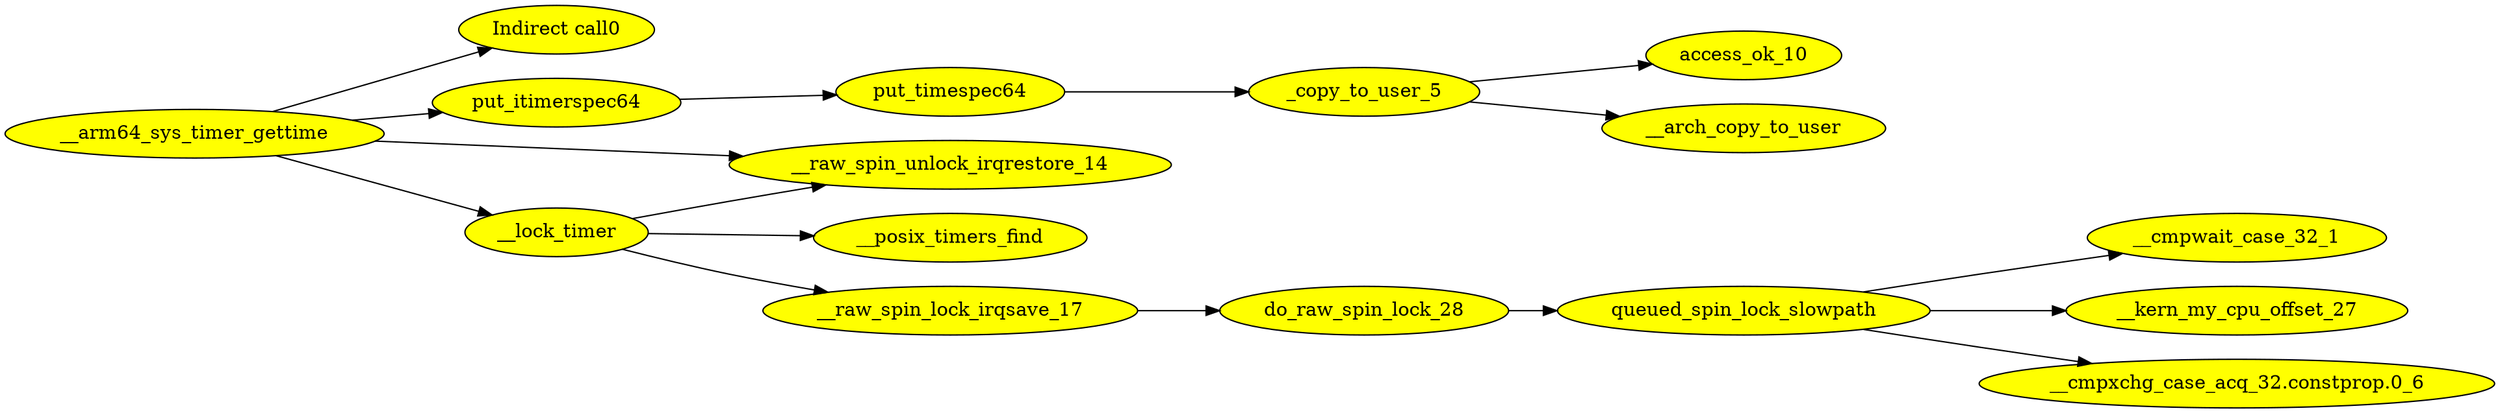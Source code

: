 digraph G {
rankdir=LR; node [style=filled fillcolor=yellow]
"__arm64_sys_timer_gettime"->"Indirect call0" [ edgeid = "1"]; 
"__arm64_sys_timer_gettime"->"put_itimerspec64" [ edgeid = "2"]; 
"put_itimerspec64"->"put_timespec64" [ edgeid = "3"]; 
"put_timespec64"->"_copy_to_user_5" [ edgeid = "4"]; 
"_copy_to_user_5"->"access_ok_10" [ edgeid = "5"]; 
"_copy_to_user_5"->"__arch_copy_to_user" [ edgeid = "6"]; 
"__arm64_sys_timer_gettime"->"__raw_spin_unlock_irqrestore_14" [ edgeid = "7"]; 
"__arm64_sys_timer_gettime"->"__lock_timer" [ edgeid = "8"]; 
"__lock_timer"->"__raw_spin_unlock_irqrestore_14" [ edgeid = "9"]; 
"__lock_timer"->"__posix_timers_find" [ edgeid = "10"]; 
"__lock_timer"->"__raw_spin_lock_irqsave_17" [ edgeid = "11"]; 
"__raw_spin_lock_irqsave_17"->"do_raw_spin_lock_28" [ edgeid = "12"]; 
"do_raw_spin_lock_28"->"queued_spin_lock_slowpath" [ edgeid = "13"]; 
"queued_spin_lock_slowpath"->"__cmpwait_case_32_1" [ edgeid = "14"]; 
"queued_spin_lock_slowpath"->"__kern_my_cpu_offset_27" [ edgeid = "15"]; 
"queued_spin_lock_slowpath"->"__cmpxchg_case_acq_32.constprop.0_6" [ edgeid = "16"]; 
}
